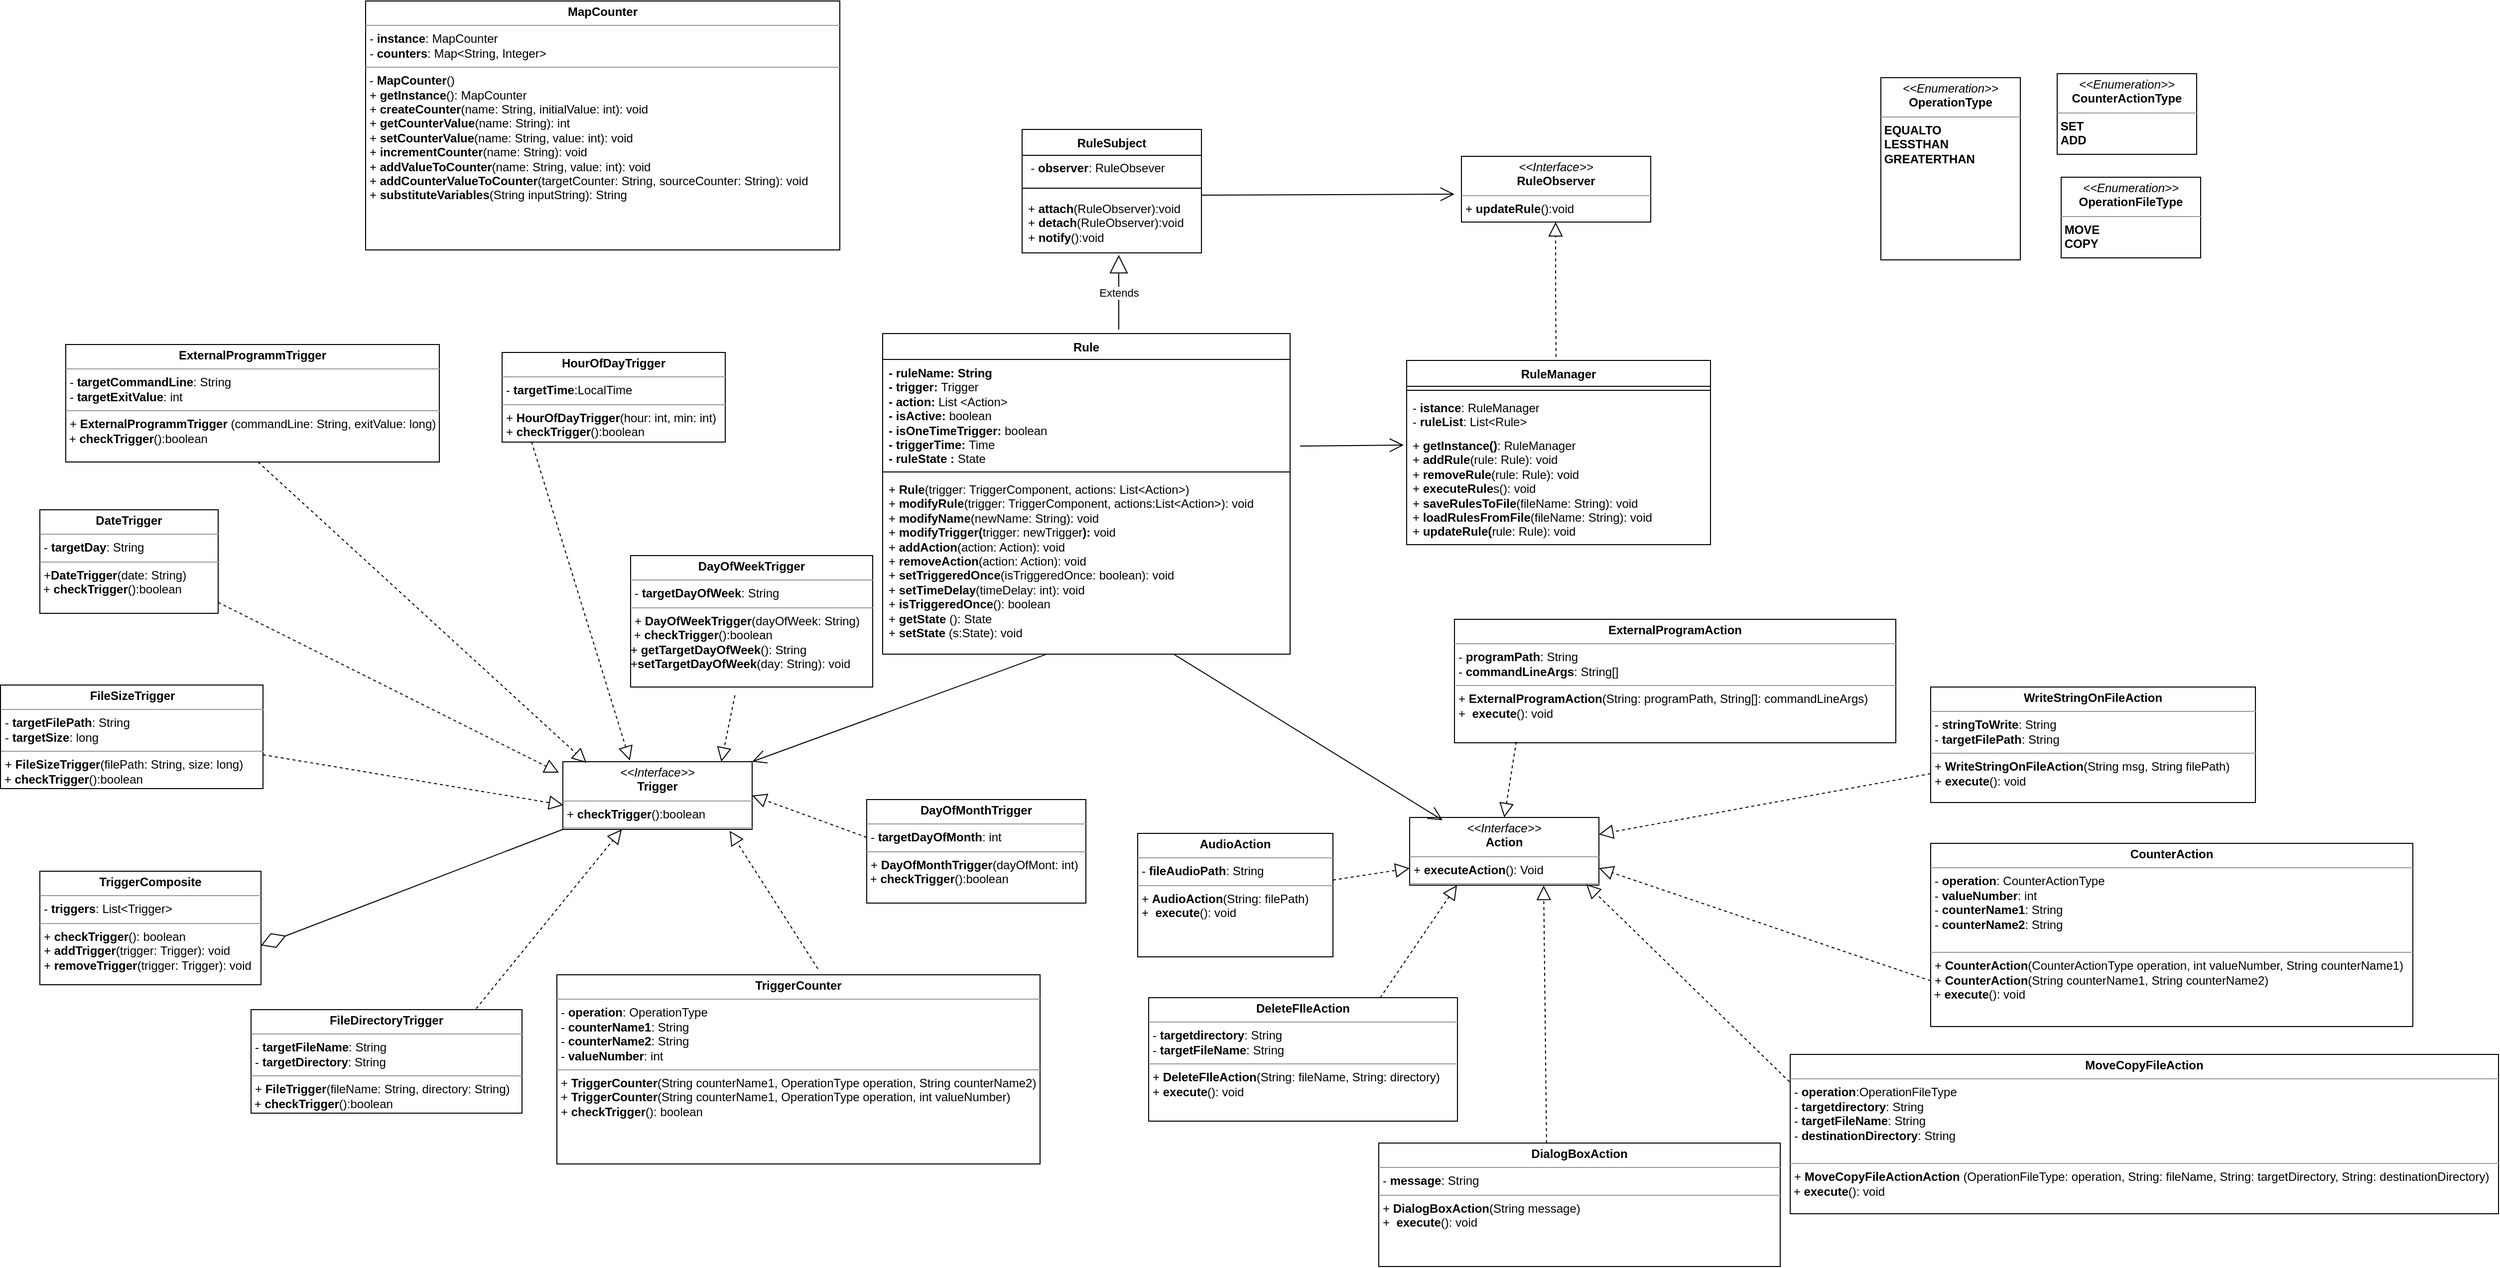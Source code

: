 <mxfile version="22.1.3" type="github">
  <diagram name="Pagina-1" id="6jVV9uchFTwSkhsVn8Fx">
    <mxGraphModel dx="1955" dy="1704" grid="0" gridSize="10" guides="1" tooltips="1" connect="1" arrows="1" fold="1" page="1" pageScale="1" pageWidth="850" pageHeight="1100" math="0" shadow="0">
      <root>
        <mxCell id="0" />
        <mxCell id="1" parent="0" />
        <mxCell id="OS-Ou4QBS4Z1JC2cFNdL-1" value="RuleSubject" style="swimlane;fontStyle=1;align=center;verticalAlign=top;childLayout=stackLayout;horizontal=1;startSize=26;horizontalStack=0;resizeParent=1;resizeParentMax=0;resizeLast=0;collapsible=1;marginBottom=0;whiteSpace=wrap;html=1;" parent="1" vertex="1">
          <mxGeometry x="1019" y="-235" width="180" height="124" as="geometry" />
        </mxCell>
        <mxCell id="QtcY73wGl3AwhHtSpQkw-2" value="&lt;div style=&quot;&quot;&gt;&lt;span style=&quot;background-color: initial;&quot;&gt;&amp;nbsp; -&amp;nbsp;&lt;/span&gt;&lt;b style=&quot;background-color: initial; border-color: var(--border-color);&quot;&gt;observer&lt;/b&gt;&lt;span style=&quot;background-color: initial;&quot;&gt;: RuleObsever&amp;nbsp;&lt;/span&gt;&lt;/div&gt;" style="text;html=1;align=left;verticalAlign=middle;resizable=0;points=[];autosize=1;strokeColor=none;fillColor=none;" parent="OS-Ou4QBS4Z1JC2cFNdL-1" vertex="1">
          <mxGeometry y="26" width="180" height="26" as="geometry" />
        </mxCell>
        <mxCell id="OS-Ou4QBS4Z1JC2cFNdL-3" value="" style="line;strokeWidth=1;fillColor=none;align=left;verticalAlign=middle;spacingTop=-1;spacingLeft=3;spacingRight=3;rotatable=0;labelPosition=right;points=[];portConstraint=eastwest;strokeColor=inherit;" parent="OS-Ou4QBS4Z1JC2cFNdL-1" vertex="1">
          <mxGeometry y="52" width="180" height="14" as="geometry" />
        </mxCell>
        <mxCell id="OS-Ou4QBS4Z1JC2cFNdL-4" value="+ &lt;b&gt;attach&lt;/b&gt;(RuleObserver):void&lt;br&gt;+ &lt;b&gt;detach&lt;/b&gt;(RuleObserver):void&lt;br&gt;+ &lt;b&gt;notify&lt;/b&gt;():void" style="text;strokeColor=none;fillColor=none;align=left;verticalAlign=top;spacingLeft=4;spacingRight=4;overflow=hidden;rotatable=0;points=[[0,0.5],[1,0.5]];portConstraint=eastwest;whiteSpace=wrap;html=1;labelBackgroundColor=default;" parent="OS-Ou4QBS4Z1JC2cFNdL-1" vertex="1">
          <mxGeometry y="66" width="180" height="58" as="geometry" />
        </mxCell>
        <mxCell id="OS-Ou4QBS4Z1JC2cFNdL-6" value="Rule" style="swimlane;fontStyle=1;align=center;verticalAlign=top;childLayout=stackLayout;horizontal=1;startSize=26;horizontalStack=0;resizeParent=1;resizeParentMax=0;resizeLast=0;collapsible=1;marginBottom=0;whiteSpace=wrap;html=1;labelBackgroundColor=none;" parent="1" vertex="1">
          <mxGeometry x="879" y="-30" width="409" height="322" as="geometry" />
        </mxCell>
        <mxCell id="OS-Ou4QBS4Z1JC2cFNdL-7" value="&lt;div&gt;&lt;b&gt;- ruleName: String&lt;br&gt;- trigger: &lt;/b&gt;Trigger&lt;/div&gt;&lt;div&gt;&lt;b&gt;- action: &lt;/b&gt;List &amp;lt;Action&amp;gt;&lt;/div&gt;&lt;div&gt;&lt;b&gt;- isActive: &lt;/b&gt;boolean&lt;/div&gt;&lt;div&gt;&lt;b&gt;- isOneTimeTrigger:&amp;nbsp;&lt;/b&gt;boolean&lt;/div&gt;&lt;div&gt;&lt;b&gt;- triggerTime: &lt;/b&gt;Time&lt;/div&gt;&lt;div&gt;&lt;b&gt;- ruleState : &lt;/b&gt;State&lt;/div&gt;&lt;div&gt;&lt;br&gt;&lt;/div&gt;&lt;div&gt;&amp;nbsp;&lt;/div&gt;" style="text;strokeColor=none;fillColor=none;align=left;verticalAlign=top;spacingLeft=4;spacingRight=4;overflow=hidden;rotatable=0;points=[[0,0.5],[1,0.5]];portConstraint=eastwest;whiteSpace=wrap;html=1;labelBackgroundColor=none;" parent="OS-Ou4QBS4Z1JC2cFNdL-6" vertex="1">
          <mxGeometry y="26" width="409" height="109" as="geometry" />
        </mxCell>
        <mxCell id="OS-Ou4QBS4Z1JC2cFNdL-8" value="" style="line;strokeWidth=1;fillColor=none;align=left;verticalAlign=middle;spacingTop=-1;spacingLeft=3;spacingRight=3;rotatable=0;labelPosition=right;points=[];portConstraint=eastwest;strokeColor=inherit;labelBackgroundColor=none;" parent="OS-Ou4QBS4Z1JC2cFNdL-6" vertex="1">
          <mxGeometry y="135" width="409" height="8" as="geometry" />
        </mxCell>
        <mxCell id="OS-Ou4QBS4Z1JC2cFNdL-9" value="&lt;div&gt;+ &lt;b&gt;Rule&lt;/b&gt;(trigger: TriggerComponent, actions: List&amp;lt;Action&amp;gt;)&lt;/div&gt;&lt;div&gt;+ &lt;b&gt;modifyRule&lt;/b&gt;(trigger: TriggerComponent, actions:List&amp;lt;Action&amp;gt;): void&lt;/div&gt;&lt;div&gt;+ &lt;b&gt;modifyName&lt;/b&gt;(newName: String): void&lt;/div&gt;&lt;div&gt;+ &lt;b&gt;modifyTrigger(&lt;/b&gt;trigger: newTrigger&lt;b&gt;): &lt;/b&gt;void&lt;/div&gt;&lt;div&gt;+ &lt;b&gt;addAction&lt;/b&gt;(action: Action): void&lt;/div&gt;&lt;div&gt;+ &lt;b&gt;removeAction&lt;/b&gt;(action: Action): void&lt;/div&gt;&lt;div&gt;+ &lt;b&gt;setTriggeredOnce&lt;/b&gt;(isTriggeredOnce: boolean): void&lt;/div&gt;&lt;div&gt;+ &lt;b&gt;setTimeDelay&lt;/b&gt;(timeDelay: int): void&lt;/div&gt;&lt;div&gt;+ &lt;b&gt;isTriggeredOnce&lt;/b&gt;(): boolean&lt;/div&gt;&lt;div&gt;+ &lt;b&gt;getState &lt;/b&gt;(): State&lt;/div&gt;&lt;div&gt;+ &lt;b&gt;setState &lt;/b&gt;(s:State): void&lt;/div&gt;" style="text;strokeColor=none;fillColor=none;align=left;verticalAlign=top;spacingLeft=4;spacingRight=4;overflow=hidden;rotatable=0;points=[[0,0.5],[1,0.5]];portConstraint=eastwest;whiteSpace=wrap;html=1;labelBackgroundColor=none;" parent="OS-Ou4QBS4Z1JC2cFNdL-6" vertex="1">
          <mxGeometry y="143" width="409" height="179" as="geometry" />
        </mxCell>
        <mxCell id="OS-Ou4QBS4Z1JC2cFNdL-10" value="&lt;p style=&quot;margin:0px;margin-top:4px;text-align:center;&quot;&gt;&lt;i&gt;&amp;lt;&amp;lt;Interface&amp;gt;&amp;gt;&lt;/i&gt;&lt;br&gt;&lt;b&gt;RuleObserver&lt;/b&gt;&lt;/p&gt;&lt;hr size=&quot;1&quot;&gt;&lt;p style=&quot;margin:0px;margin-left:4px;&quot;&gt;+ &lt;b&gt;updateRule&lt;/b&gt;():void&lt;br&gt;&lt;/p&gt;" style="verticalAlign=top;align=left;overflow=fill;fontSize=12;fontFamily=Helvetica;html=1;whiteSpace=wrap;rotation=0;" parent="1" vertex="1">
          <mxGeometry x="1460" y="-208" width="190" height="66" as="geometry" />
        </mxCell>
        <mxCell id="OS-Ou4QBS4Z1JC2cFNdL-11" value="RuleManager" style="swimlane;fontStyle=1;align=center;verticalAlign=top;childLayout=stackLayout;horizontal=1;startSize=26;horizontalStack=0;resizeParent=1;resizeParentMax=0;resizeLast=0;collapsible=1;marginBottom=0;whiteSpace=wrap;html=1;" parent="1" vertex="1">
          <mxGeometry x="1405" y="-3" width="305" height="185" as="geometry" />
        </mxCell>
        <mxCell id="OS-Ou4QBS4Z1JC2cFNdL-13" value="" style="line;strokeWidth=1;fillColor=none;align=left;verticalAlign=middle;spacingTop=-1;spacingLeft=3;spacingRight=3;rotatable=0;labelPosition=right;points=[];portConstraint=eastwest;strokeColor=inherit;" parent="OS-Ou4QBS4Z1JC2cFNdL-11" vertex="1">
          <mxGeometry y="26" width="305" height="8" as="geometry" />
        </mxCell>
        <mxCell id="OS-Ou4QBS4Z1JC2cFNdL-12" value="- &lt;b&gt;istance&lt;/b&gt;: RuleManager&lt;br&gt;- &lt;b&gt;ruleList&lt;/b&gt;: List&amp;lt;Rule&amp;gt;" style="text;strokeColor=none;fillColor=none;align=left;verticalAlign=top;spacingLeft=4;spacingRight=4;overflow=hidden;rotatable=0;points=[[0,0.5],[1,0.5]];portConstraint=eastwest;whiteSpace=wrap;html=1;" parent="OS-Ou4QBS4Z1JC2cFNdL-11" vertex="1">
          <mxGeometry y="34" width="305" height="38" as="geometry" />
        </mxCell>
        <mxCell id="OS-Ou4QBS4Z1JC2cFNdL-14" value="&lt;div&gt;+ &lt;b&gt;getInstance()&lt;/b&gt;: RuleManager&lt;/div&gt;&lt;div&gt;+ &lt;b&gt;addRule&lt;/b&gt;(rule: Rule): void&lt;/div&gt;&lt;div&gt;+ &lt;b&gt;removeRule&lt;/b&gt;(rule: Rule): void&lt;/div&gt;&lt;div&gt;+ &lt;b&gt;executeRule&lt;/b&gt;s(): void&lt;/div&gt;&lt;div&gt;+ &lt;b&gt;saveRulesToFile&lt;/b&gt;(fileName: String): void&lt;/div&gt;&lt;div&gt;+ &lt;b&gt;loadRulesFromFile&lt;/b&gt;(fileName: String): void&lt;/div&gt;&lt;div&gt;+ &lt;b&gt;updateRule(&lt;/b&gt;rule: Rule): void&lt;/div&gt;" style="text;strokeColor=none;fillColor=none;align=left;verticalAlign=top;spacingLeft=4;spacingRight=4;overflow=hidden;rotatable=0;points=[[0,0.5],[1,0.5]];portConstraint=eastwest;whiteSpace=wrap;html=1;" parent="OS-Ou4QBS4Z1JC2cFNdL-11" vertex="1">
          <mxGeometry y="72" width="305" height="113" as="geometry" />
        </mxCell>
        <mxCell id="1EWZOVvbNaI_VQ29JEXc-3" value="&lt;p style=&quot;margin:0px;margin-top:4px;text-align:center;&quot;&gt;&lt;i&gt;&amp;lt;&amp;lt;Interface&amp;gt;&amp;gt;&lt;/i&gt;&lt;br&gt;&lt;b&gt;Trigger&lt;/b&gt;&lt;/p&gt;&lt;hr size=&quot;1&quot;&gt;&lt;p style=&quot;margin:0px;margin-left:4px;&quot;&gt;+ &lt;b&gt;checkTrigger&lt;/b&gt;():boolean&lt;br style=&quot;border-color: var(--border-color);&quot;&gt;&lt;/p&gt;&lt;hr size=&quot;1&quot;&gt;&lt;p style=&quot;margin:0px;margin-left:4px;&quot;&gt;&lt;br&gt;&lt;/p&gt;" style="verticalAlign=top;align=left;overflow=fill;fontSize=12;fontFamily=Helvetica;html=1;whiteSpace=wrap;" parent="1" vertex="1">
          <mxGeometry x="558" y="400" width="190" height="68" as="geometry" />
        </mxCell>
        <mxCell id="1EWZOVvbNaI_VQ29JEXc-4" value="&lt;p style=&quot;margin:0px;margin-top:4px;text-align:center;&quot;&gt;&lt;b&gt;TriggerComposite&lt;/b&gt;&lt;/p&gt;&lt;hr size=&quot;1&quot;&gt;&lt;p style=&quot;margin:0px;margin-left:4px;&quot;&gt;- &lt;b&gt;triggers&lt;/b&gt;: List&amp;lt;Trigger&amp;gt;&lt;/p&gt;&lt;hr size=&quot;1&quot;&gt;&lt;p style=&quot;margin:0px;margin-left:4px;&quot;&gt;+&amp;nbsp;&lt;b&gt;checkTrigger&lt;/b&gt;(): boolean&lt;br&gt;&lt;span style=&quot;background-color: initial;&quot;&gt;+&amp;nbsp;&lt;b&gt;addTrigger&lt;/b&gt;(trigger: Trigger): void&lt;/span&gt;&lt;/p&gt;&lt;p style=&quot;margin:0px;margin-left:4px;&quot;&gt;+&amp;nbsp;&lt;b&gt;removeTrigger&lt;/b&gt;(trigger: Trigger): void&lt;/p&gt;&lt;p style=&quot;margin:0px;margin-left:4px;&quot;&gt;&lt;br&gt;&lt;/p&gt;" style="verticalAlign=top;align=left;overflow=fill;fontSize=12;fontFamily=Helvetica;html=1;whiteSpace=wrap;" parent="1" vertex="1">
          <mxGeometry x="33" y="510" width="222" height="114" as="geometry" />
        </mxCell>
        <mxCell id="1EWZOVvbNaI_VQ29JEXc-9" value="&lt;p style=&quot;margin:0px;margin-top:4px;text-align:center;&quot;&gt;&lt;b&gt;HourOfDayTrigger&lt;/b&gt;&lt;/p&gt;&lt;hr size=&quot;1&quot;&gt;&lt;p style=&quot;margin:0px;margin-left:4px;&quot;&gt;- &lt;b&gt;targetTime&lt;/b&gt;:LocalTime&lt;/p&gt;&lt;hr size=&quot;1&quot;&gt;&lt;p style=&quot;margin:0px;margin-left:4px;&quot;&gt;+&amp;nbsp;&lt;b&gt;HourOfDayTrigger&lt;/b&gt;(hour: int, min: int)&lt;br&gt;+ &lt;b&gt;checkTrigger&lt;/b&gt;():boolean&lt;/p&gt;" style="verticalAlign=top;align=left;overflow=fill;fontSize=12;fontFamily=Helvetica;html=1;whiteSpace=wrap;" parent="1" vertex="1">
          <mxGeometry x="497" y="-11" width="224" height="90" as="geometry" />
        </mxCell>
        <mxCell id="1EWZOVvbNaI_VQ29JEXc-11" value="&lt;p style=&quot;margin:0px;margin-top:4px;text-align:center;&quot;&gt;&lt;b&gt;DayOfWeekTrigger&lt;/b&gt;&lt;/p&gt;&lt;hr size=&quot;1&quot;&gt;&lt;p style=&quot;margin:0px;margin-left:4px;&quot;&gt;- &lt;b&gt;targetDayOfWeek&lt;/b&gt;: String&lt;/p&gt;&lt;hr size=&quot;1&quot;&gt;&lt;p style=&quot;margin:0px;margin-left:4px;&quot;&gt;+&amp;nbsp;&lt;b style=&quot;border-color: var(--border-color); text-align: center;&quot;&gt;DayOfWeekTrigger&lt;/b&gt;&lt;span style=&quot;background-color: initial;&quot;&gt;(dayOfWeek: String)&lt;/span&gt;&lt;/p&gt;&lt;div&gt;&amp;nbsp;+ &lt;b&gt;checkTrigger&lt;/b&gt;():boolean&lt;br&gt;&lt;/div&gt;&lt;div&gt;+ &lt;b&gt;getTargetDayOfWeek&lt;/b&gt;(): String&lt;/div&gt;&lt;div&gt;+&lt;b&gt;setTargetDayOfWeek&lt;/b&gt;(day: String): void&lt;/div&gt;" style="verticalAlign=top;align=left;overflow=fill;fontSize=12;fontFamily=Helvetica;html=1;whiteSpace=wrap;" parent="1" vertex="1">
          <mxGeometry x="626" y="193" width="243" height="132" as="geometry" />
        </mxCell>
        <mxCell id="1EWZOVvbNaI_VQ29JEXc-13" value="&lt;p style=&quot;margin:0px;margin-top:4px;text-align:center;&quot;&gt;&lt;b&gt;DayOfMonthTrigger&lt;/b&gt;&lt;/p&gt;&lt;hr size=&quot;1&quot;&gt;&lt;p style=&quot;margin:0px;margin-left:4px;&quot;&gt;- &lt;b&gt;targetDayOfMonth&lt;/b&gt;: int&lt;/p&gt;&lt;hr size=&quot;1&quot;&gt;&lt;p style=&quot;margin:0px;margin-left:4px;&quot;&gt;+&amp;nbsp;&lt;b style=&quot;border-color: var(--border-color); text-align: center;&quot;&gt;DayOfMonthTrigger&lt;/b&gt;&lt;span style=&quot;background-color: initial;&quot;&gt;(dayOfMont: int)&lt;/span&gt;&lt;/p&gt;&lt;div&gt;&amp;nbsp;+ &lt;b&gt;checkTrigger&lt;/b&gt;():boolean&lt;br&gt;&lt;/div&gt;" style="verticalAlign=top;align=left;overflow=fill;fontSize=12;fontFamily=Helvetica;html=1;whiteSpace=wrap;" parent="1" vertex="1">
          <mxGeometry x="863" y="438" width="220" height="104" as="geometry" />
        </mxCell>
        <mxCell id="1EWZOVvbNaI_VQ29JEXc-14" value="&lt;p style=&quot;margin:0px;margin-top:4px;text-align:center;&quot;&gt;&lt;b&gt;DateTrigger&lt;/b&gt;&lt;/p&gt;&lt;hr size=&quot;1&quot;&gt;&lt;p style=&quot;margin:0px;margin-left:4px;&quot;&gt;- &lt;b&gt;targetDay&lt;/b&gt;: String&lt;/p&gt;&lt;hr size=&quot;1&quot;&gt;&lt;p style=&quot;margin:0px;margin-left:4px;&quot;&gt;+&lt;b style=&quot;border-color: var(--border-color); text-align: center;&quot;&gt;DateTrigger&lt;/b&gt;&lt;span style=&quot;background-color: initial;&quot;&gt;(date: String)&lt;/span&gt;&lt;/p&gt;&lt;div&gt;&amp;nbsp;+ &lt;b&gt;checkTrigger&lt;/b&gt;():boolean&lt;br&gt;&lt;/div&gt;" style="verticalAlign=top;align=left;overflow=fill;fontSize=12;fontFamily=Helvetica;html=1;whiteSpace=wrap;" parent="1" vertex="1">
          <mxGeometry x="33" y="147" width="179" height="104" as="geometry" />
        </mxCell>
        <mxCell id="1EWZOVvbNaI_VQ29JEXc-16" value="&lt;p style=&quot;margin:0px;margin-top:4px;text-align:center;&quot;&gt;&lt;b&gt;FileDirectoryTrigger&lt;/b&gt;&lt;/p&gt;&lt;hr size=&quot;1&quot;&gt;&lt;p style=&quot;margin:0px;margin-left:4px;&quot;&gt;- &lt;b&gt;targetFileName&lt;/b&gt;: String&lt;/p&gt;&lt;p style=&quot;margin:0px;margin-left:4px;&quot;&gt;- &lt;b&gt;targetDirectory&lt;/b&gt;: String&lt;/p&gt;&lt;hr size=&quot;1&quot;&gt;&lt;p style=&quot;margin:0px;margin-left:4px;&quot;&gt;+&amp;nbsp;&lt;b style=&quot;border-color: var(--border-color); text-align: center;&quot;&gt;FileTrigger&lt;/b&gt;&lt;span style=&quot;background-color: initial;&quot;&gt;(fileName: String, directory: String)&lt;/span&gt;&lt;/p&gt;&lt;div&gt;&amp;nbsp;+&amp;nbsp;&lt;b&gt;checkTrigger&lt;/b&gt;():boolean&lt;br&gt;&lt;/div&gt;" style="verticalAlign=top;align=left;overflow=fill;fontSize=12;fontFamily=Helvetica;html=1;whiteSpace=wrap;" parent="1" vertex="1">
          <mxGeometry x="245" y="649" width="272" height="104" as="geometry" />
        </mxCell>
        <mxCell id="1EWZOVvbNaI_VQ29JEXc-17" value="&lt;p style=&quot;margin:0px;margin-top:4px;text-align:center;&quot;&gt;&lt;b&gt;FileSizeTrigger&lt;/b&gt;&lt;/p&gt;&lt;hr size=&quot;1&quot;&gt;&lt;p style=&quot;margin:0px;margin-left:4px;&quot;&gt;-&amp;nbsp;&lt;b&gt;targetFilePath&lt;/b&gt;: String&lt;/p&gt;&lt;p style=&quot;margin:0px;margin-left:4px;&quot;&gt;-&amp;nbsp;&lt;b&gt;targetSize&lt;/b&gt;: long&lt;/p&gt;&lt;hr size=&quot;1&quot;&gt;&lt;p style=&quot;margin:0px;margin-left:4px;&quot;&gt;+&amp;nbsp;&lt;b style=&quot;border-color: var(--border-color); text-align: center;&quot;&gt;FileSizeTrigger&lt;/b&gt;&lt;span style=&quot;background-color: initial;&quot;&gt;(filePath: String, size: long)&lt;/span&gt;&lt;/p&gt;&lt;div&gt;&amp;nbsp;+ &lt;b&gt;checkTrigger&lt;/b&gt;():boolean&lt;br&gt;&lt;/div&gt;" style="verticalAlign=top;align=left;overflow=fill;fontSize=12;fontFamily=Helvetica;html=1;whiteSpace=wrap;" parent="1" vertex="1">
          <mxGeometry x="-6.5" y="323" width="263.5" height="104" as="geometry" />
        </mxCell>
        <mxCell id="1EWZOVvbNaI_VQ29JEXc-18" value="&lt;p style=&quot;margin:0px;margin-top:4px;text-align:center;&quot;&gt;&lt;b&gt;ExternalProgrammTrigger&lt;/b&gt;&lt;/p&gt;&lt;hr size=&quot;1&quot;&gt;&lt;p style=&quot;margin:0px;margin-left:4px;&quot;&gt;- &lt;b&gt;targetCommandLine&lt;/b&gt;: String&lt;/p&gt;&lt;p style=&quot;margin:0px;margin-left:4px;&quot;&gt;- &lt;b&gt;targetExitValue&lt;/b&gt;: int&lt;/p&gt;&lt;hr size=&quot;1&quot;&gt;&lt;p style=&quot;margin:0px;margin-left:4px;&quot;&gt;+&amp;nbsp;&lt;b style=&quot;border-color: var(--border-color); text-align: center;&quot;&gt;ExternalProgrammTrigger&amp;nbsp;&lt;/b&gt;&lt;span style=&quot;background-color: initial;&quot;&gt;(commandLine: String, exitValue: long)&lt;/span&gt;&lt;/p&gt;&lt;div&gt;&amp;nbsp;+ &lt;b&gt;checkTrigger&lt;/b&gt;():boolean&lt;br&gt;&lt;/div&gt;" style="verticalAlign=top;align=left;overflow=fill;fontSize=12;fontFamily=Helvetica;html=1;whiteSpace=wrap;" parent="1" vertex="1">
          <mxGeometry x="59" y="-19" width="375" height="118" as="geometry" />
        </mxCell>
        <mxCell id="1EWZOVvbNaI_VQ29JEXc-19" value="&lt;p style=&quot;margin:0px;margin-top:4px;text-align:center;&quot;&gt;&lt;i&gt;&amp;lt;&amp;lt;Interface&amp;gt;&amp;gt;&lt;/i&gt;&lt;br&gt;&lt;b&gt;Action&lt;/b&gt;&lt;/p&gt;&lt;hr size=&quot;1&quot;&gt;&lt;p style=&quot;margin:0px;margin-left:4px;&quot;&gt;+ &lt;b&gt;executeAction&lt;/b&gt;(): Void&lt;br&gt;&lt;/p&gt;&lt;hr size=&quot;1&quot;&gt;&lt;p style=&quot;margin:0px;margin-left:4px;&quot;&gt;&lt;br&gt;&lt;/p&gt;" style="verticalAlign=top;align=left;overflow=fill;fontSize=12;fontFamily=Helvetica;html=1;whiteSpace=wrap;" parent="1" vertex="1">
          <mxGeometry x="1408" y="456" width="190" height="68" as="geometry" />
        </mxCell>
        <mxCell id="1EWZOVvbNaI_VQ29JEXc-21" value="&lt;p style=&quot;margin:0px;margin-top:4px;text-align:center;&quot;&gt;&lt;b&gt;AudioAction&lt;/b&gt;&lt;/p&gt;&lt;hr size=&quot;1&quot;&gt;&lt;p style=&quot;margin:0px;margin-left:4px;&quot;&gt;- &lt;b&gt;fileAudioPath&lt;/b&gt;: String&lt;/p&gt;&lt;hr size=&quot;1&quot;&gt;&lt;p style=&quot;margin:0px;margin-left:4px;&quot;&gt;+ &lt;b&gt;AudioAction&lt;/b&gt;(String: filePath)&lt;br&gt;+&amp;nbsp; &lt;b&gt;execute&lt;/b&gt;(): void&lt;br&gt;&lt;/p&gt;" style="verticalAlign=top;align=left;overflow=fill;fontSize=12;fontFamily=Helvetica;html=1;whiteSpace=wrap;" parent="1" vertex="1">
          <mxGeometry x="1135" y="472" width="196" height="124" as="geometry" />
        </mxCell>
        <mxCell id="1EWZOVvbNaI_VQ29JEXc-22" value="&lt;p style=&quot;margin:0px;margin-top:4px;text-align:center;&quot;&gt;&lt;b&gt;DialogBoxAction&lt;/b&gt;&lt;/p&gt;&lt;hr size=&quot;1&quot;&gt;&lt;p style=&quot;margin:0px;margin-left:4px;&quot;&gt;- &lt;b&gt;message&lt;/b&gt;: String&lt;/p&gt;&lt;hr size=&quot;1&quot;&gt;&lt;p style=&quot;margin:0px;margin-left:4px;&quot;&gt;+&amp;nbsp;&lt;b&gt;DialogBoxAction&lt;/b&gt;(String message)&lt;/p&gt;&lt;p style=&quot;margin:0px;margin-left:4px;&quot;&gt;+&amp;nbsp;&amp;nbsp;&lt;b&gt;execute&lt;/b&gt;(): void&lt;br&gt;&lt;/p&gt;" style="verticalAlign=top;align=left;overflow=fill;fontSize=12;fontFamily=Helvetica;html=1;whiteSpace=wrap;" parent="1" vertex="1">
          <mxGeometry x="1377" y="783" width="403" height="124" as="geometry" />
        </mxCell>
        <mxCell id="1EWZOVvbNaI_VQ29JEXc-25" value="&lt;p style=&quot;margin:0px;margin-top:4px;text-align:center;&quot;&gt;&lt;b&gt;ExternalProgramAction&lt;/b&gt;&lt;/p&gt;&lt;hr size=&quot;1&quot;&gt;&lt;p style=&quot;margin:0px;margin-left:4px;&quot;&gt;-&amp;nbsp;&lt;b&gt;programPath&lt;/b&gt;: String&lt;/p&gt;&lt;p style=&quot;margin:0px;margin-left:4px;&quot;&gt;- &lt;b&gt;commandLineArgs&lt;/b&gt;: String[]&lt;/p&gt;&lt;hr size=&quot;1&quot;&gt;&lt;p style=&quot;margin:0px;margin-left:4px;&quot;&gt;+ &lt;b&gt;ExternalProgramAction&lt;/b&gt;(String: programPath, String[]: commandLineArgs)&lt;br&gt;+&amp;nbsp; &lt;b&gt;execute&lt;/b&gt;(): void&lt;br&gt;&lt;/p&gt;" style="verticalAlign=top;align=left;overflow=fill;fontSize=12;fontFamily=Helvetica;html=1;whiteSpace=wrap;" parent="1" vertex="1">
          <mxGeometry x="1453" y="257" width="443" height="124" as="geometry" />
        </mxCell>
        <mxCell id="1EWZOVvbNaI_VQ29JEXc-27" value="&lt;p style=&quot;margin:0px;margin-top:4px;text-align:center;&quot;&gt;&lt;b&gt;WriteStringOnFileAction&lt;/b&gt;&lt;/p&gt;&lt;hr size=&quot;1&quot;&gt;&lt;p style=&quot;margin:0px;margin-left:4px;&quot;&gt;- &lt;b&gt;stringToWrite&lt;/b&gt;: String&lt;/p&gt;&lt;p style=&quot;margin:0px;margin-left:4px;&quot;&gt;- &lt;b&gt;targetFilePath&lt;/b&gt;: String&lt;/p&gt;&lt;hr size=&quot;1&quot;&gt;&lt;p style=&quot;margin:0px;margin-left:4px;&quot;&gt;+&amp;nbsp;&lt;b style=&quot;text-align: center; background-color: initial;&quot;&gt;WriteStringOnFileAction&lt;/b&gt;&lt;span style=&quot;text-align: center; background-color: initial;&quot;&gt;(String msg, String filePath)&lt;/span&gt;&lt;/p&gt;&lt;p style=&quot;margin:0px;margin-left:4px;&quot;&gt;+ &lt;b&gt;execute&lt;/b&gt;(): void&lt;br&gt;&lt;/p&gt;" style="verticalAlign=top;align=left;overflow=fill;fontSize=12;fontFamily=Helvetica;html=1;whiteSpace=wrap;" parent="1" vertex="1">
          <mxGeometry x="1931" y="325" width="326" height="116" as="geometry" />
        </mxCell>
        <mxCell id="1EWZOVvbNaI_VQ29JEXc-28" value="&lt;p style=&quot;margin:0px;margin-top:4px;text-align:center;&quot;&gt;&lt;b&gt;DeleteFIleAction&lt;/b&gt;&lt;/p&gt;&lt;hr size=&quot;1&quot;&gt;&lt;p style=&quot;margin:0px;margin-left:4px;&quot;&gt;- &lt;b&gt;targetdirectory&lt;/b&gt;: String&lt;/p&gt;&lt;p style=&quot;margin:0px;margin-left:4px;&quot;&gt;- &lt;b&gt;targetFileName&lt;/b&gt;: String&lt;/p&gt;&lt;hr size=&quot;1&quot;&gt;&lt;p style=&quot;margin:0px;margin-left:4px;&quot;&gt;+&amp;nbsp;&lt;b style=&quot;border-color: var(--border-color); text-align: center;&quot;&gt;DeleteFIleAction&lt;/b&gt;(String: fileName, String: directory)&lt;br&gt;+ &lt;b&gt;execute&lt;/b&gt;(): void&lt;br&gt;&lt;/p&gt;" style="verticalAlign=top;align=left;overflow=fill;fontSize=12;fontFamily=Helvetica;html=1;whiteSpace=wrap;" parent="1" vertex="1">
          <mxGeometry x="1146" y="637" width="310" height="124" as="geometry" />
        </mxCell>
        <mxCell id="1EWZOVvbNaI_VQ29JEXc-29" value="&lt;p style=&quot;margin:0px;margin-top:4px;text-align:center;&quot;&gt;&lt;b&gt;MoveCopyFileAction&lt;/b&gt;&lt;/p&gt;&lt;hr size=&quot;1&quot;&gt;&lt;p style=&quot;margin:0px;margin-left:4px;&quot;&gt;- &lt;b&gt;operation&lt;/b&gt;:OperationFileType&lt;br&gt;- &lt;b&gt;targetdirectory&lt;/b&gt;: String&lt;/p&gt;&lt;p style=&quot;margin:0px;margin-left:4px;&quot;&gt;- &lt;b&gt;targetFileName&lt;/b&gt;: String&lt;br&gt;&lt;/p&gt;&lt;p style=&quot;margin:0px;margin-left:4px;&quot;&gt;- &lt;b&gt;destinationDirectory&lt;/b&gt;: String&lt;/p&gt;&lt;p style=&quot;margin:0px;margin-left:4px;&quot;&gt;&lt;br&gt;&lt;/p&gt;&lt;hr size=&quot;1&quot;&gt;&lt;p style=&quot;margin:0px;margin-left:4px;&quot;&gt;+&amp;nbsp;&lt;b style=&quot;border-color: var(--border-color); text-align: center;&quot;&gt;MoveCopyFileActionAction&amp;nbsp;&lt;/b&gt;&lt;span style=&quot;background-color: initial;&quot;&gt;(OperationFileType: operation, String: fileName, String: targetDirectory, String: destinationDirectory)&lt;/span&gt;&lt;/p&gt;&lt;div&gt;&amp;nbsp;+ &lt;b&gt;execute&lt;/b&gt;(): void&lt;br&gt;&lt;/div&gt;" style="verticalAlign=top;align=left;overflow=fill;fontSize=12;fontFamily=Helvetica;html=1;whiteSpace=wrap;" parent="1" vertex="1">
          <mxGeometry x="1790" y="694" width="711" height="160" as="geometry" />
        </mxCell>
        <mxCell id="XiT6eA-BP94YaVYVDS5J-1" value="&lt;p style=&quot;margin:0px;margin-top:4px;text-align:center;&quot;&gt;&lt;b&gt;MapCounter&lt;/b&gt;&lt;/p&gt;&lt;hr size=&quot;1&quot;&gt;&lt;p style=&quot;margin:0px;margin-left:4px;&quot;&gt;- &lt;b&gt;instance&lt;/b&gt;: MapCounter&lt;br&gt;-&amp;nbsp;&lt;b&gt;counters&lt;/b&gt;: Map&amp;lt;String, Integer&amp;gt;&lt;br&gt;&lt;/p&gt;&lt;hr size=&quot;1&quot;&gt;&lt;p style=&quot;margin:0px;margin-left:4px;&quot;&gt;-&amp;nbsp;&lt;b&gt;MapCounter&lt;/b&gt;()&lt;br&gt;&lt;/p&gt;&lt;p style=&quot;margin:0px;margin-left:4px;&quot;&gt;+&amp;nbsp;&lt;b style=&quot;border-color: var(--border-color);&quot;&gt;getInstance&lt;/b&gt;(): MapCounter&lt;br&gt;&lt;/p&gt;&lt;p style=&quot;margin:0px;margin-left:4px;&quot;&gt;+ &lt;b&gt;createCounter&lt;/b&gt;(name: String, initialValue: int): void&lt;/p&gt;&lt;p style=&quot;margin:0px;margin-left:4px;&quot;&gt;+ &lt;b&gt;getCounterValue&lt;/b&gt;(name: String): int&lt;/p&gt;&lt;p style=&quot;margin:0px;margin-left:4px;&quot;&gt;+&amp;nbsp;&lt;b&gt;setCounterValue&lt;/b&gt;(name: String, value: int): void&lt;/p&gt;&lt;p style=&quot;margin:0px;margin-left:4px;&quot;&gt;+ &lt;b&gt;incrementCounter&lt;/b&gt;(name: String): void&lt;/p&gt;&lt;p style=&quot;margin:0px;margin-left:4px;&quot;&gt;+&amp;nbsp;&lt;b&gt;addValueToCounter&lt;/b&gt;(name: String, value: int): void&lt;/p&gt;&lt;p style=&quot;margin:0px;margin-left:4px;&quot;&gt;+ &lt;b&gt;addCounterValueToCounter&lt;/b&gt;(targetCounter: String, sourceCounter: String): void&lt;/p&gt;&lt;p style=&quot;margin:0px;margin-left:4px;&quot;&gt;&lt;span style=&quot;background-color: initial;&quot;&gt;+&amp;nbsp;&lt;/span&gt;&lt;b style=&quot;background-color: initial; border-color: var(--border-color);&quot;&gt;substituteVariables&lt;/b&gt;&lt;span style=&quot;background-color: initial;&quot;&gt;(String inputString): String&lt;/span&gt;&lt;br&gt;&lt;/p&gt;&lt;p style=&quot;margin:0px;margin-left:4px;&quot;&gt;&lt;br&gt;&lt;/p&gt;&lt;p style=&quot;margin:0px;margin-left:4px;&quot;&gt;&lt;br&gt;&lt;/p&gt;&lt;p style=&quot;margin:0px;margin-left:4px;&quot;&gt;&amp;nbsp;&lt;br&gt;&lt;br&gt;&lt;/p&gt;" style="verticalAlign=top;align=left;overflow=fill;fontSize=12;fontFamily=Helvetica;html=1;whiteSpace=wrap;" parent="1" vertex="1">
          <mxGeometry x="360" y="-364" width="476" height="250" as="geometry" />
        </mxCell>
        <mxCell id="XiT6eA-BP94YaVYVDS5J-2" value="&lt;p style=&quot;margin:0px;margin-top:4px;text-align:center;&quot;&gt;&lt;b&gt;TriggerCounter&lt;/b&gt;&lt;/p&gt;&lt;hr size=&quot;1&quot;&gt;&lt;p style=&quot;margin:0px;margin-left:4px;&quot;&gt;- &lt;b&gt;operation&lt;/b&gt;: OperationType&lt;br&gt;&lt;span style=&quot;background-color: initial;&quot;&gt;- &lt;b&gt;counterName1&lt;/b&gt;: String&lt;/span&gt;&lt;/p&gt;&lt;p style=&quot;margin:0px;margin-left:4px;&quot;&gt;- &lt;b&gt;counterName2&lt;/b&gt;: String&lt;/p&gt;&lt;p style=&quot;margin:0px;margin-left:4px;&quot;&gt;- &lt;b&gt;valueNumber&lt;/b&gt;: int&lt;/p&gt;&lt;hr size=&quot;1&quot;&gt;&lt;p style=&quot;margin:0px;margin-left:4px;&quot;&gt;+ &lt;b&gt;TriggerCounter&lt;/b&gt;(String counterName1, OperationType operation, String counterName2)&lt;/p&gt;&lt;p style=&quot;margin:0px;margin-left:4px;&quot;&gt;+ &lt;b&gt;TriggerCounter&lt;/b&gt;(String counterName1, OperationType operation, int valueNumber)&lt;/p&gt;&lt;p style=&quot;margin:0px;margin-left:4px;&quot;&gt;+ &lt;b&gt;checkTrigger&lt;/b&gt;(): boolean&lt;/p&gt;" style="verticalAlign=top;align=left;overflow=fill;fontSize=12;fontFamily=Helvetica;html=1;whiteSpace=wrap;" parent="1" vertex="1">
          <mxGeometry x="552" y="614" width="485" height="190" as="geometry" />
        </mxCell>
        <mxCell id="XiT6eA-BP94YaVYVDS5J-4" value="&lt;p style=&quot;margin:0px;margin-top:4px;text-align:center;&quot;&gt;&lt;i&gt;&amp;lt;&amp;lt;Enumeration&amp;gt;&amp;gt;&lt;/i&gt;&lt;br&gt;&lt;b&gt;OperationType&lt;/b&gt;&lt;/p&gt;&lt;hr size=&quot;1&quot;&gt;&lt;div style=&quot;height:2px;&quot;&gt;&lt;b&gt;&amp;nbsp;EQUALTO&lt;br&gt;&amp;nbsp;LESSTHAN&lt;br&gt;&amp;nbsp;GREATERTHAN&lt;/b&gt;&lt;/div&gt;" style="verticalAlign=top;align=left;overflow=fill;fontSize=12;fontFamily=Helvetica;html=1;whiteSpace=wrap;" parent="1" vertex="1">
          <mxGeometry x="1881" y="-287" width="140" height="183" as="geometry" />
        </mxCell>
        <mxCell id="XiT6eA-BP94YaVYVDS5J-5" value="&lt;p style=&quot;margin:0px;margin-top:4px;text-align:center;&quot;&gt;&lt;i&gt;&amp;lt;&amp;lt;Enumeration&amp;gt;&amp;gt;&lt;/i&gt;&lt;br&gt;&lt;b&gt;OperationFileType&lt;/b&gt;&lt;/p&gt;&lt;hr size=&quot;1&quot;&gt;&lt;div style=&quot;height:2px;&quot;&gt;&lt;b&gt;&amp;nbsp;MOVE&lt;br&gt;&amp;nbsp;COPY&lt;br&gt;&lt;br&gt;&lt;/b&gt;&lt;/div&gt;" style="verticalAlign=top;align=left;overflow=fill;fontSize=12;fontFamily=Helvetica;html=1;whiteSpace=wrap;" parent="1" vertex="1">
          <mxGeometry x="2062" y="-187" width="140" height="81" as="geometry" />
        </mxCell>
        <mxCell id="XiT6eA-BP94YaVYVDS5J-7" value="&lt;p style=&quot;margin:0px;margin-top:4px;text-align:center;&quot;&gt;&lt;b&gt;CounterAction&lt;/b&gt;&lt;/p&gt;&lt;hr size=&quot;1&quot;&gt;&lt;p style=&quot;margin:0px;margin-left:4px;&quot;&gt;- &lt;b&gt;operation&lt;/b&gt;: CounterActionType&lt;/p&gt;&lt;p style=&quot;margin:0px;margin-left:4px;&quot;&gt;- &lt;b&gt;valueNumber&lt;/b&gt;: int&lt;/p&gt;&lt;p style=&quot;margin:0px;margin-left:4px;&quot;&gt;- &lt;b&gt;counterName1&lt;/b&gt;: String&lt;/p&gt;&lt;p style=&quot;margin:0px;margin-left:4px;&quot;&gt;- &lt;b&gt;counterName2&lt;/b&gt;: String&lt;/p&gt;&lt;p style=&quot;border-color: var(--border-color); margin: 0px 0px 0px 4px;&quot;&gt;&lt;br style=&quot;border-color: var(--border-color);&quot;&gt;&lt;/p&gt;&lt;hr size=&quot;1&quot;&gt;&lt;p style=&quot;margin:0px;margin-left:4px;&quot;&gt;+ &lt;b&gt;CounterAction&lt;/b&gt;(CounterActionType operation, int valueNumber, String counterName1)&lt;/p&gt;&lt;p style=&quot;margin:0px;margin-left:4px;&quot;&gt;+ &lt;b&gt;CounterAction&lt;/b&gt;(String counterName1, String counterName2)&lt;/p&gt;&lt;div&gt;&amp;nbsp;+ &lt;b&gt;execute&lt;/b&gt;(): void&lt;br&gt;&lt;/div&gt;" style="verticalAlign=top;align=left;overflow=fill;fontSize=12;fontFamily=Helvetica;html=1;whiteSpace=wrap;" parent="1" vertex="1">
          <mxGeometry x="1931" y="482" width="484" height="184" as="geometry" />
        </mxCell>
        <mxCell id="XiT6eA-BP94YaVYVDS5J-9" value="&lt;p style=&quot;margin:0px;margin-top:4px;text-align:center;&quot;&gt;&lt;i&gt;&amp;lt;&amp;lt;Enumeration&amp;gt;&amp;gt;&lt;/i&gt;&lt;br&gt;&lt;b&gt;CounterActionType&lt;/b&gt;&lt;/p&gt;&lt;hr size=&quot;1&quot;&gt;&lt;div style=&quot;height:2px;&quot;&gt;&lt;b&gt;&amp;nbsp;SET&lt;br&gt;&amp;nbsp;ADD&lt;br&gt;&lt;br&gt;&lt;/b&gt;&lt;/div&gt;" style="verticalAlign=top;align=left;overflow=fill;fontSize=12;fontFamily=Helvetica;html=1;whiteSpace=wrap;" parent="1" vertex="1">
          <mxGeometry x="2058" y="-291" width="140" height="81" as="geometry" />
        </mxCell>
        <mxCell id="qFEmB10UOR8r2m2RjTvE-13" value="Extends" style="endArrow=block;endSize=16;endFill=0;html=1;rounded=0;" parent="1" edge="1">
          <mxGeometry width="160" relative="1" as="geometry">
            <mxPoint x="1116" y="-34" as="sourcePoint" />
            <mxPoint x="1116" y="-109" as="targetPoint" />
          </mxGeometry>
        </mxCell>
        <mxCell id="qFEmB10UOR8r2m2RjTvE-15" value="" style="endArrow=block;dashed=1;endFill=0;endSize=12;html=1;rounded=0;exitX=0.526;exitY=-0.003;exitDx=0;exitDy=0;exitPerimeter=0;" parent="1" edge="1">
          <mxGeometry width="160" relative="1" as="geometry">
            <mxPoint x="1554.95" y="-6.555" as="sourcePoint" />
            <mxPoint x="1554.52" y="-142" as="targetPoint" />
            <Array as="points">
              <mxPoint x="1554.52" y="-75" />
            </Array>
          </mxGeometry>
        </mxCell>
        <mxCell id="qFEmB10UOR8r2m2RjTvE-20" value="" style="endArrow=open;endFill=1;endSize=12;html=1;rounded=0;" parent="1" edge="1">
          <mxGeometry width="160" relative="1" as="geometry">
            <mxPoint x="1298" y="83" as="sourcePoint" />
            <mxPoint x="1402" y="82" as="targetPoint" />
          </mxGeometry>
        </mxCell>
        <mxCell id="qFEmB10UOR8r2m2RjTvE-22" value="" style="endArrow=open;endFill=1;endSize=12;html=1;rounded=0;" parent="1" edge="1">
          <mxGeometry width="160" relative="1" as="geometry">
            <mxPoint x="1199" y="-169" as="sourcePoint" />
            <mxPoint x="1453" y="-170" as="targetPoint" />
          </mxGeometry>
        </mxCell>
        <mxCell id="qFEmB10UOR8r2m2RjTvE-23" value="" style="endArrow=open;endFill=1;endSize=12;html=1;rounded=0;entryX=1;entryY=0;entryDx=0;entryDy=0;exitX=0.401;exitY=1.001;exitDx=0;exitDy=0;exitPerimeter=0;" parent="1" source="OS-Ou4QBS4Z1JC2cFNdL-9" target="1EWZOVvbNaI_VQ29JEXc-3" edge="1">
          <mxGeometry width="160" relative="1" as="geometry">
            <mxPoint x="1073" y="295" as="sourcePoint" />
            <mxPoint x="1177" y="294" as="targetPoint" />
          </mxGeometry>
        </mxCell>
        <mxCell id="qFEmB10UOR8r2m2RjTvE-27" value="" style="endArrow=block;dashed=1;endFill=0;endSize=12;html=1;rounded=0;entryX=0.881;entryY=1.021;entryDx=0;entryDy=0;entryPerimeter=0;" parent="1" target="1EWZOVvbNaI_VQ29JEXc-3" edge="1">
          <mxGeometry width="160" relative="1" as="geometry">
            <mxPoint x="814" y="608" as="sourcePoint" />
            <mxPoint x="912" y="478" as="targetPoint" />
          </mxGeometry>
        </mxCell>
        <mxCell id="qFEmB10UOR8r2m2RjTvE-28" value="" style="endArrow=block;dashed=1;endFill=0;endSize=12;html=1;rounded=0;entryX=1;entryY=0.5;entryDx=0;entryDy=0;" parent="1" target="1EWZOVvbNaI_VQ29JEXc-3" edge="1">
          <mxGeometry width="160" relative="1" as="geometry">
            <mxPoint x="863" y="476" as="sourcePoint" />
            <mxPoint x="758" y="484" as="targetPoint" />
          </mxGeometry>
        </mxCell>
        <mxCell id="qFEmB10UOR8r2m2RjTvE-29" value="" style="endArrow=block;dashed=1;endFill=0;endSize=12;html=1;rounded=0;entryX=0.311;entryY=1;entryDx=0;entryDy=0;entryPerimeter=0;exitX=0.831;exitY=-0.01;exitDx=0;exitDy=0;exitPerimeter=0;" parent="1" source="1EWZOVvbNaI_VQ29JEXc-16" target="1EWZOVvbNaI_VQ29JEXc-3" edge="1">
          <mxGeometry width="160" relative="1" as="geometry">
            <mxPoint x="385" y="603" as="sourcePoint" />
            <mxPoint x="545" y="603" as="targetPoint" />
          </mxGeometry>
        </mxCell>
        <mxCell id="qFEmB10UOR8r2m2RjTvE-31" value="" style="endArrow=block;dashed=1;endFill=0;endSize=12;html=1;rounded=0;entryX=0.002;entryY=0.64;entryDx=0;entryDy=0;entryPerimeter=0;" parent="1" target="1EWZOVvbNaI_VQ29JEXc-3" edge="1">
          <mxGeometry width="160" relative="1" as="geometry">
            <mxPoint x="257" y="393" as="sourcePoint" />
            <mxPoint x="556" y="426" as="targetPoint" />
          </mxGeometry>
        </mxCell>
        <mxCell id="qFEmB10UOR8r2m2RjTvE-32" value="" style="endArrow=block;dashed=1;endFill=0;endSize=12;html=1;rounded=0;" parent="1" edge="1">
          <mxGeometry width="160" relative="1" as="geometry">
            <mxPoint x="212" y="240" as="sourcePoint" />
            <mxPoint x="554" y="411" as="targetPoint" />
          </mxGeometry>
        </mxCell>
        <mxCell id="qFEmB10UOR8r2m2RjTvE-33" value="" style="endArrow=block;dashed=1;endFill=0;endSize=12;html=1;rounded=0;entryX=0.125;entryY=0.017;entryDx=0;entryDy=0;entryPerimeter=0;" parent="1" target="1EWZOVvbNaI_VQ29JEXc-3" edge="1">
          <mxGeometry width="160" relative="1" as="geometry">
            <mxPoint x="252" y="99" as="sourcePoint" />
            <mxPoint x="577" y="399" as="targetPoint" />
          </mxGeometry>
        </mxCell>
        <mxCell id="qFEmB10UOR8r2m2RjTvE-34" value="" style="endArrow=block;dashed=1;endFill=0;endSize=12;html=1;rounded=0;exitX=0.431;exitY=1.063;exitDx=0;exitDy=0;exitPerimeter=0;entryX=0.837;entryY=0;entryDx=0;entryDy=0;entryPerimeter=0;" parent="1" source="1EWZOVvbNaI_VQ29JEXc-11" target="1EWZOVvbNaI_VQ29JEXc-3" edge="1">
          <mxGeometry width="160" relative="1" as="geometry">
            <mxPoint x="621" y="380" as="sourcePoint" />
            <mxPoint x="781" y="380" as="targetPoint" />
          </mxGeometry>
        </mxCell>
        <mxCell id="qFEmB10UOR8r2m2RjTvE-35" value="" style="endArrow=block;dashed=1;endFill=0;endSize=12;html=1;rounded=0;entryX=0.354;entryY=-0.017;entryDx=0;entryDy=0;entryPerimeter=0;exitX=0.132;exitY=0.998;exitDx=0;exitDy=0;exitPerimeter=0;" parent="1" source="1EWZOVvbNaI_VQ29JEXc-9" target="1EWZOVvbNaI_VQ29JEXc-3" edge="1">
          <mxGeometry width="160" relative="1" as="geometry">
            <mxPoint x="458" y="177" as="sourcePoint" />
            <mxPoint x="618" y="177" as="targetPoint" />
          </mxGeometry>
        </mxCell>
        <mxCell id="qFEmB10UOR8r2m2RjTvE-36" value="" style="endArrow=open;endFill=1;endSize=12;html=1;rounded=0;entryX=0.174;entryY=0.04;entryDx=0;entryDy=0;exitX=0.713;exitY=0.998;exitDx=0;exitDy=0;exitPerimeter=0;entryPerimeter=0;" parent="1" source="OS-Ou4QBS4Z1JC2cFNdL-9" target="1EWZOVvbNaI_VQ29JEXc-19" edge="1">
          <mxGeometry width="160" relative="1" as="geometry">
            <mxPoint x="1171" y="257" as="sourcePoint" />
            <mxPoint x="865" y="400" as="targetPoint" />
          </mxGeometry>
        </mxCell>
        <mxCell id="qFEmB10UOR8r2m2RjTvE-37" value="" style="endArrow=block;dashed=1;endFill=0;endSize=12;html=1;rounded=0;entryX=0;entryY=0.75;entryDx=0;entryDy=0;" parent="1" source="1EWZOVvbNaI_VQ29JEXc-21" target="1EWZOVvbNaI_VQ29JEXc-19" edge="1">
          <mxGeometry width="160" relative="1" as="geometry">
            <mxPoint x="1328" y="546" as="sourcePoint" />
            <mxPoint x="1488" y="546" as="targetPoint" />
          </mxGeometry>
        </mxCell>
        <mxCell id="qFEmB10UOR8r2m2RjTvE-38" value="" style="endArrow=block;dashed=1;endFill=0;endSize=12;html=1;rounded=0;exitX=0.75;exitY=0;exitDx=0;exitDy=0;entryX=0.25;entryY=1;entryDx=0;entryDy=0;" parent="1" source="1EWZOVvbNaI_VQ29JEXc-28" target="1EWZOVvbNaI_VQ29JEXc-19" edge="1">
          <mxGeometry width="160" relative="1" as="geometry">
            <mxPoint x="1449" y="578" as="sourcePoint" />
            <mxPoint x="1609" y="578" as="targetPoint" />
          </mxGeometry>
        </mxCell>
        <mxCell id="qFEmB10UOR8r2m2RjTvE-39" value="" style="endArrow=block;dashed=1;endFill=0;endSize=12;html=1;rounded=0;exitX=0.418;exitY=0;exitDx=0;exitDy=0;exitPerimeter=0;entryX=0.708;entryY=1.006;entryDx=0;entryDy=0;entryPerimeter=0;" parent="1" source="1EWZOVvbNaI_VQ29JEXc-22" target="1EWZOVvbNaI_VQ29JEXc-19" edge="1">
          <mxGeometry width="160" relative="1" as="geometry">
            <mxPoint x="1592" y="643" as="sourcePoint" />
            <mxPoint x="1752" y="643" as="targetPoint" />
          </mxGeometry>
        </mxCell>
        <mxCell id="qFEmB10UOR8r2m2RjTvE-40" value="" style="endArrow=block;dashed=1;endFill=0;endSize=12;html=1;rounded=0;exitX=-0.001;exitY=0.172;exitDx=0;exitDy=0;exitPerimeter=0;entryX=0.933;entryY=0.985;entryDx=0;entryDy=0;entryPerimeter=0;" parent="1" source="1EWZOVvbNaI_VQ29JEXc-29" target="1EWZOVvbNaI_VQ29JEXc-19" edge="1">
          <mxGeometry width="160" relative="1" as="geometry">
            <mxPoint x="1508" y="427" as="sourcePoint" />
            <mxPoint x="1668" y="427" as="targetPoint" />
          </mxGeometry>
        </mxCell>
        <mxCell id="qFEmB10UOR8r2m2RjTvE-41" value="" style="endArrow=block;dashed=1;endFill=0;endSize=12;html=1;rounded=0;entryX=0.5;entryY=0;entryDx=0;entryDy=0;" parent="1" target="1EWZOVvbNaI_VQ29JEXc-19" edge="1">
          <mxGeometry width="160" relative="1" as="geometry">
            <mxPoint x="1515" y="380" as="sourcePoint" />
            <mxPoint x="1668" y="349" as="targetPoint" />
          </mxGeometry>
        </mxCell>
        <mxCell id="qFEmB10UOR8r2m2RjTvE-42" value="" style="endArrow=block;dashed=1;endFill=0;endSize=12;html=1;rounded=0;exitX=0;exitY=0.75;exitDx=0;exitDy=0;entryX=1;entryY=0.25;entryDx=0;entryDy=0;" parent="1" source="1EWZOVvbNaI_VQ29JEXc-27" target="1EWZOVvbNaI_VQ29JEXc-19" edge="1">
          <mxGeometry width="160" relative="1" as="geometry">
            <mxPoint x="1508" y="349" as="sourcePoint" />
            <mxPoint x="1661" y="463" as="targetPoint" />
          </mxGeometry>
        </mxCell>
        <mxCell id="qFEmB10UOR8r2m2RjTvE-45" value="" style="endArrow=block;dashed=1;endFill=0;endSize=12;html=1;rounded=0;exitX=0;exitY=0.75;exitDx=0;exitDy=0;entryX=1;entryY=0.75;entryDx=0;entryDy=0;" parent="1" source="XiT6eA-BP94YaVYVDS5J-7" target="1EWZOVvbNaI_VQ29JEXc-19" edge="1">
          <mxGeometry width="160" relative="1" as="geometry">
            <mxPoint x="1677" y="549" as="sourcePoint" />
            <mxPoint x="1837" y="549" as="targetPoint" />
          </mxGeometry>
        </mxCell>
        <mxCell id="qFEmB10UOR8r2m2RjTvE-47" value="" style="endArrow=diamondThin;endFill=0;endSize=24;html=1;rounded=0;entryX=1;entryY=0.653;entryDx=0;entryDy=0;entryPerimeter=0;exitX=0;exitY=1;exitDx=0;exitDy=0;" parent="1" source="1EWZOVvbNaI_VQ29JEXc-3" target="1EWZOVvbNaI_VQ29JEXc-4" edge="1">
          <mxGeometry width="160" relative="1" as="geometry">
            <mxPoint x="302" y="522" as="sourcePoint" />
            <mxPoint x="558" y="466" as="targetPoint" />
          </mxGeometry>
        </mxCell>
      </root>
    </mxGraphModel>
  </diagram>
</mxfile>
